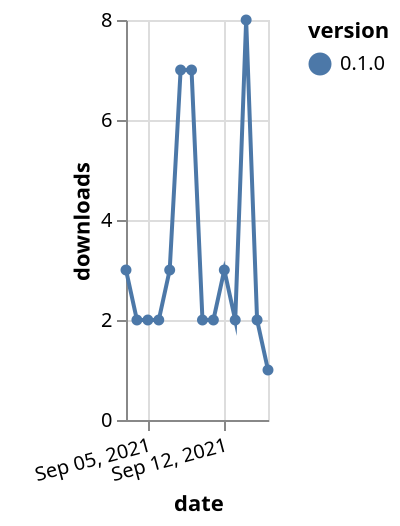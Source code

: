 {"$schema": "https://vega.github.io/schema/vega-lite/v5.json", "description": "A simple bar chart with embedded data.", "data": {"values": [{"date": "2021-09-03", "total": 2527, "delta": 3, "version": "0.1.0"}, {"date": "2021-09-04", "total": 2529, "delta": 2, "version": "0.1.0"}, {"date": "2021-09-05", "total": 2531, "delta": 2, "version": "0.1.0"}, {"date": "2021-09-06", "total": 2533, "delta": 2, "version": "0.1.0"}, {"date": "2021-09-07", "total": 2536, "delta": 3, "version": "0.1.0"}, {"date": "2021-09-08", "total": 2543, "delta": 7, "version": "0.1.0"}, {"date": "2021-09-09", "total": 2550, "delta": 7, "version": "0.1.0"}, {"date": "2021-09-10", "total": 2552, "delta": 2, "version": "0.1.0"}, {"date": "2021-09-11", "total": 2554, "delta": 2, "version": "0.1.0"}, {"date": "2021-09-12", "total": 2557, "delta": 3, "version": "0.1.0"}, {"date": "2021-09-13", "total": 2559, "delta": 2, "version": "0.1.0"}, {"date": "2021-09-14", "total": 2567, "delta": 8, "version": "0.1.0"}, {"date": "2021-09-15", "total": 2569, "delta": 2, "version": "0.1.0"}, {"date": "2021-09-16", "total": 2570, "delta": 1, "version": "0.1.0"}]}, "width": "container", "mark": {"type": "line", "point": {"filled": true}}, "encoding": {"x": {"field": "date", "type": "temporal", "timeUnit": "yearmonthdate", "title": "date", "axis": {"labelAngle": -15}}, "y": {"field": "delta", "type": "quantitative", "title": "downloads"}, "color": {"field": "version", "type": "nominal"}, "tooltip": {"field": "delta"}}}